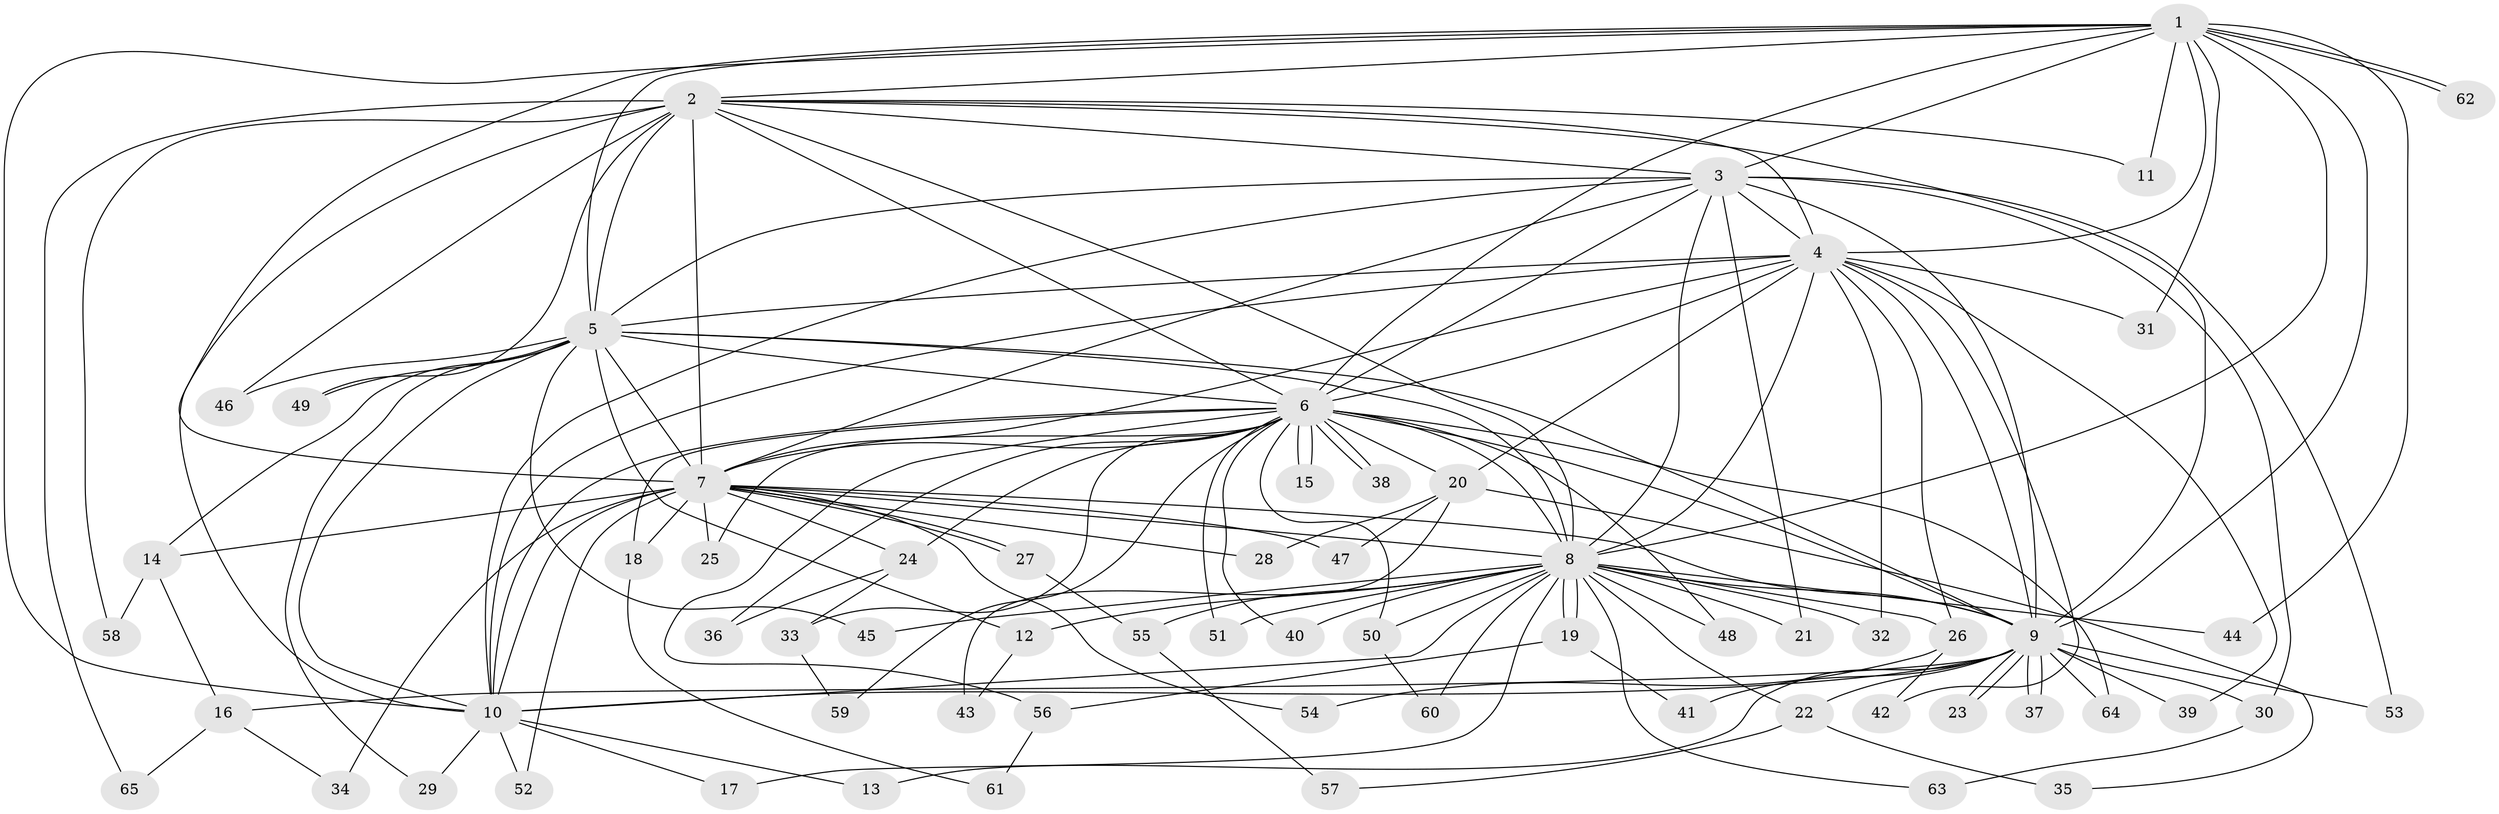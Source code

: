// Generated by graph-tools (version 1.1) at 2025/13/03/09/25 04:13:49]
// undirected, 65 vertices, 155 edges
graph export_dot {
graph [start="1"]
  node [color=gray90,style=filled];
  1;
  2;
  3;
  4;
  5;
  6;
  7;
  8;
  9;
  10;
  11;
  12;
  13;
  14;
  15;
  16;
  17;
  18;
  19;
  20;
  21;
  22;
  23;
  24;
  25;
  26;
  27;
  28;
  29;
  30;
  31;
  32;
  33;
  34;
  35;
  36;
  37;
  38;
  39;
  40;
  41;
  42;
  43;
  44;
  45;
  46;
  47;
  48;
  49;
  50;
  51;
  52;
  53;
  54;
  55;
  56;
  57;
  58;
  59;
  60;
  61;
  62;
  63;
  64;
  65;
  1 -- 2;
  1 -- 3;
  1 -- 4;
  1 -- 5;
  1 -- 6;
  1 -- 7;
  1 -- 8;
  1 -- 9;
  1 -- 10;
  1 -- 11;
  1 -- 31;
  1 -- 44;
  1 -- 62;
  1 -- 62;
  2 -- 3;
  2 -- 4;
  2 -- 5;
  2 -- 6;
  2 -- 7;
  2 -- 8;
  2 -- 9;
  2 -- 10;
  2 -- 11;
  2 -- 46;
  2 -- 49;
  2 -- 58;
  2 -- 65;
  3 -- 4;
  3 -- 5;
  3 -- 6;
  3 -- 7;
  3 -- 8;
  3 -- 9;
  3 -- 10;
  3 -- 21;
  3 -- 30;
  3 -- 53;
  4 -- 5;
  4 -- 6;
  4 -- 7;
  4 -- 8;
  4 -- 9;
  4 -- 10;
  4 -- 20;
  4 -- 26;
  4 -- 31;
  4 -- 32;
  4 -- 39;
  4 -- 42;
  5 -- 6;
  5 -- 7;
  5 -- 8;
  5 -- 9;
  5 -- 10;
  5 -- 12;
  5 -- 14;
  5 -- 29;
  5 -- 45;
  5 -- 46;
  5 -- 49;
  6 -- 7;
  6 -- 8;
  6 -- 9;
  6 -- 10;
  6 -- 15;
  6 -- 15;
  6 -- 18;
  6 -- 20;
  6 -- 24;
  6 -- 25;
  6 -- 33;
  6 -- 36;
  6 -- 38;
  6 -- 38;
  6 -- 40;
  6 -- 48;
  6 -- 50;
  6 -- 51;
  6 -- 56;
  6 -- 59;
  6 -- 64;
  7 -- 8;
  7 -- 9;
  7 -- 10;
  7 -- 14;
  7 -- 18;
  7 -- 24;
  7 -- 25;
  7 -- 27;
  7 -- 27;
  7 -- 28;
  7 -- 34;
  7 -- 47;
  7 -- 52;
  7 -- 54;
  8 -- 9;
  8 -- 10;
  8 -- 12;
  8 -- 17;
  8 -- 19;
  8 -- 19;
  8 -- 21;
  8 -- 22;
  8 -- 26;
  8 -- 32;
  8 -- 40;
  8 -- 44;
  8 -- 45;
  8 -- 48;
  8 -- 50;
  8 -- 51;
  8 -- 55;
  8 -- 60;
  8 -- 63;
  9 -- 10;
  9 -- 13;
  9 -- 16;
  9 -- 22;
  9 -- 23;
  9 -- 23;
  9 -- 30;
  9 -- 37;
  9 -- 37;
  9 -- 39;
  9 -- 41;
  9 -- 53;
  9 -- 64;
  10 -- 13;
  10 -- 17;
  10 -- 29;
  10 -- 52;
  12 -- 43;
  14 -- 16;
  14 -- 58;
  16 -- 34;
  16 -- 65;
  18 -- 61;
  19 -- 41;
  19 -- 56;
  20 -- 28;
  20 -- 35;
  20 -- 43;
  20 -- 47;
  22 -- 35;
  22 -- 57;
  24 -- 33;
  24 -- 36;
  26 -- 42;
  26 -- 54;
  27 -- 55;
  30 -- 63;
  33 -- 59;
  50 -- 60;
  55 -- 57;
  56 -- 61;
}
